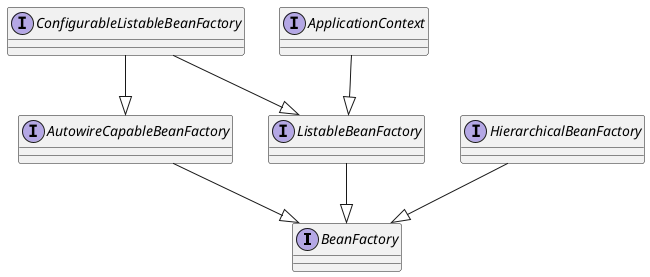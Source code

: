 @startuml

interface BeanFactory {}

interface AutowireCapableBeanFactory{}

interface ListableBeanFactory{}

interface HierarchicalBeanFactory

interface ConfigurableListableBeanFactory

interface ApplicationContext

AutowireCapableBeanFactory --|> BeanFactory
HierarchicalBeanFactory --|> BeanFactory
ListableBeanFactory --|> BeanFactory
ConfigurableListableBeanFactory --|> ListableBeanFactory
ConfigurableListableBeanFactory --|> AutowireCapableBeanFactory
ApplicationContext --|> ListableBeanFactory
@enduml